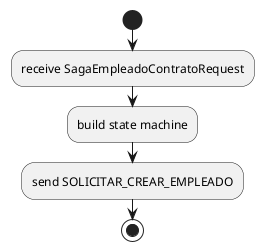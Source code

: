 @startuml
start
:receive SagaEmpleadoContratoRequest;
:build state machine;
:send SOLICITAR_CREAR_EMPLEADO;
stop
@enduml
